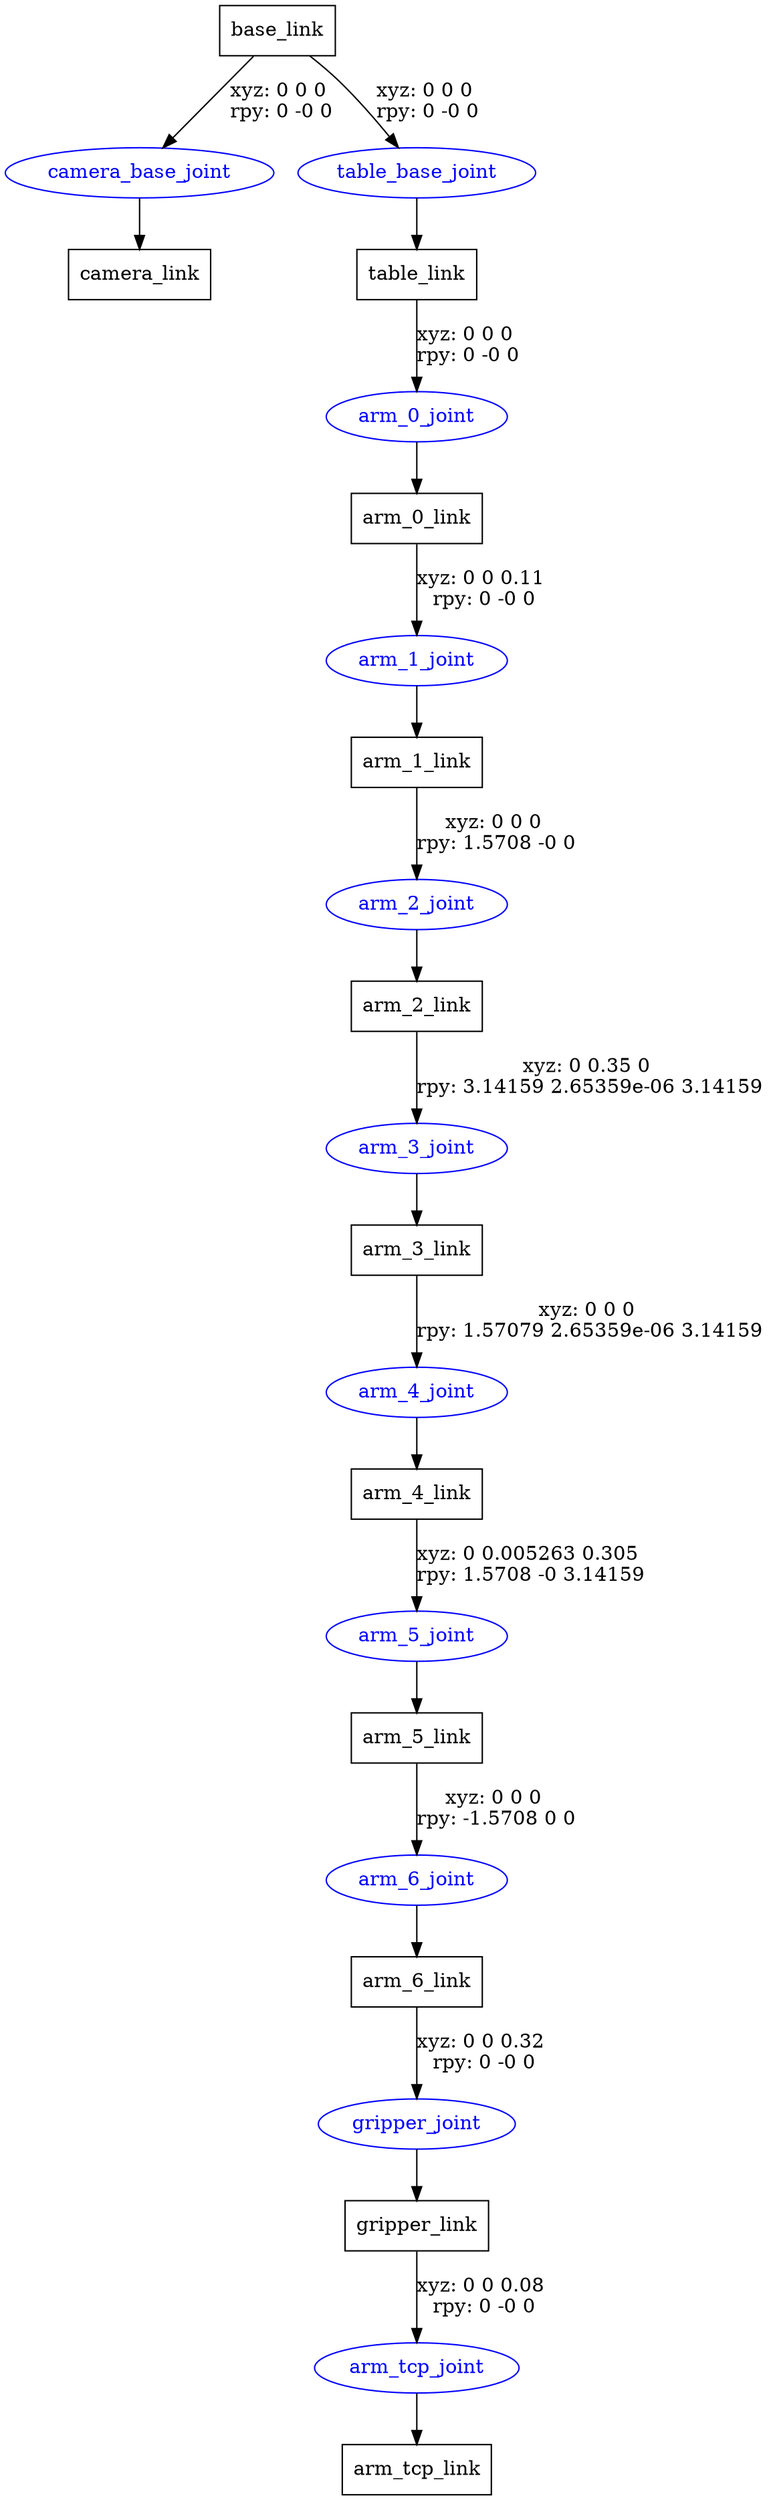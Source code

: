 digraph G {
node [shape=box];
"base_link" [label="base_link"];
"camera_link" [label="camera_link"];
"table_link" [label="table_link"];
"arm_0_link" [label="arm_0_link"];
"arm_1_link" [label="arm_1_link"];
"arm_2_link" [label="arm_2_link"];
"arm_3_link" [label="arm_3_link"];
"arm_4_link" [label="arm_4_link"];
"arm_5_link" [label="arm_5_link"];
"arm_6_link" [label="arm_6_link"];
"gripper_link" [label="gripper_link"];
"arm_tcp_link" [label="arm_tcp_link"];
node [shape=ellipse, color=blue, fontcolor=blue];
"base_link" -> "camera_base_joint" [label="xyz: 0 0 0 \nrpy: 0 -0 0"]
"camera_base_joint" -> "camera_link"
"base_link" -> "table_base_joint" [label="xyz: 0 0 0 \nrpy: 0 -0 0"]
"table_base_joint" -> "table_link"
"table_link" -> "arm_0_joint" [label="xyz: 0 0 0 \nrpy: 0 -0 0"]
"arm_0_joint" -> "arm_0_link"
"arm_0_link" -> "arm_1_joint" [label="xyz: 0 0 0.11 \nrpy: 0 -0 0"]
"arm_1_joint" -> "arm_1_link"
"arm_1_link" -> "arm_2_joint" [label="xyz: 0 0 0 \nrpy: 1.5708 -0 0"]
"arm_2_joint" -> "arm_2_link"
"arm_2_link" -> "arm_3_joint" [label="xyz: 0 0.35 0 \nrpy: 3.14159 2.65359e-06 3.14159"]
"arm_3_joint" -> "arm_3_link"
"arm_3_link" -> "arm_4_joint" [label="xyz: 0 0 0 \nrpy: 1.57079 2.65359e-06 3.14159"]
"arm_4_joint" -> "arm_4_link"
"arm_4_link" -> "arm_5_joint" [label="xyz: 0 0.005263 0.305 \nrpy: 1.5708 -0 3.14159"]
"arm_5_joint" -> "arm_5_link"
"arm_5_link" -> "arm_6_joint" [label="xyz: 0 0 0 \nrpy: -1.5708 0 0"]
"arm_6_joint" -> "arm_6_link"
"arm_6_link" -> "gripper_joint" [label="xyz: 0 0 0.32 \nrpy: 0 -0 0"]
"gripper_joint" -> "gripper_link"
"gripper_link" -> "arm_tcp_joint" [label="xyz: 0 0 0.08 \nrpy: 0 -0 0"]
"arm_tcp_joint" -> "arm_tcp_link"
}
